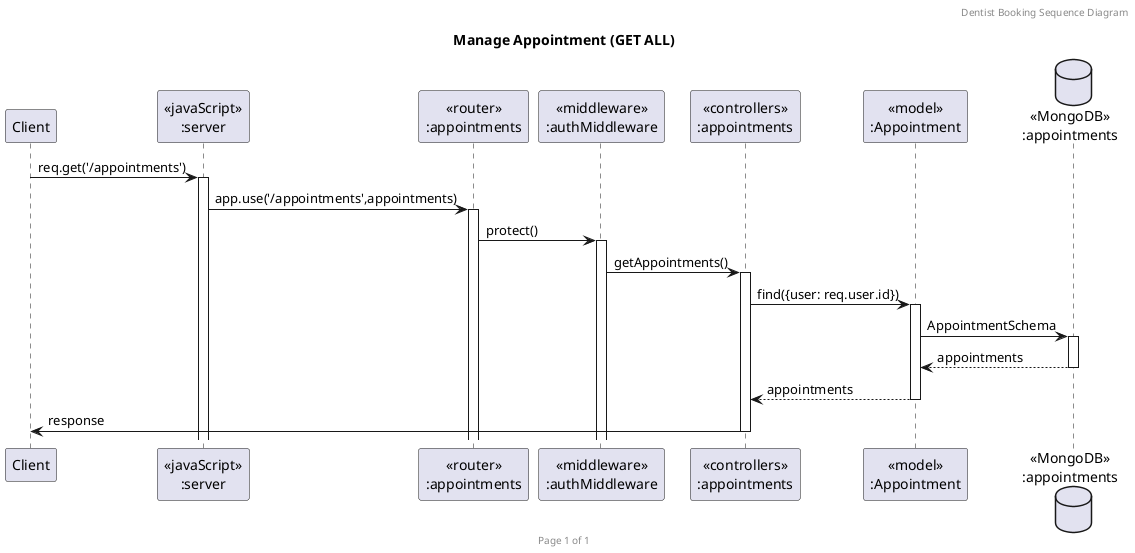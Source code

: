 @startuml Manage Appointment (GET ALL)

header Dentist Booking Sequence Diagram
footer Page %page% of %lastpage%
title "Manage Appointment (GET ALL)"

participant "Client" as client
participant "<<javaScript>>\n:server" as server
participant "<<router>>\n:appointments" as routerAppointments
participant "<<middleware>>\n:authMiddleware" as authMiddleware
participant "<<controllers>>\n:appointments" as controllersAppointments
participant "<<model>>\n:Appointment" as modelAppointment
database "<<MongoDB>>\n:appointments" as AppointmentsDatabase

client->server ++:req.get('/appointments')
server->routerAppointments ++:app.use('/appointments',appointments)
routerAppointments -> authMiddleware ++:protect()
authMiddleware -> controllersAppointments ++:getAppointments()
controllersAppointments->modelAppointment ++:find({user: req.user.id})
modelAppointment ->AppointmentsDatabase ++: AppointmentSchema
AppointmentsDatabase --> modelAppointment --: appointments
controllersAppointments <-- modelAppointment --:appointments
controllersAppointments->client --:response

@enduml
